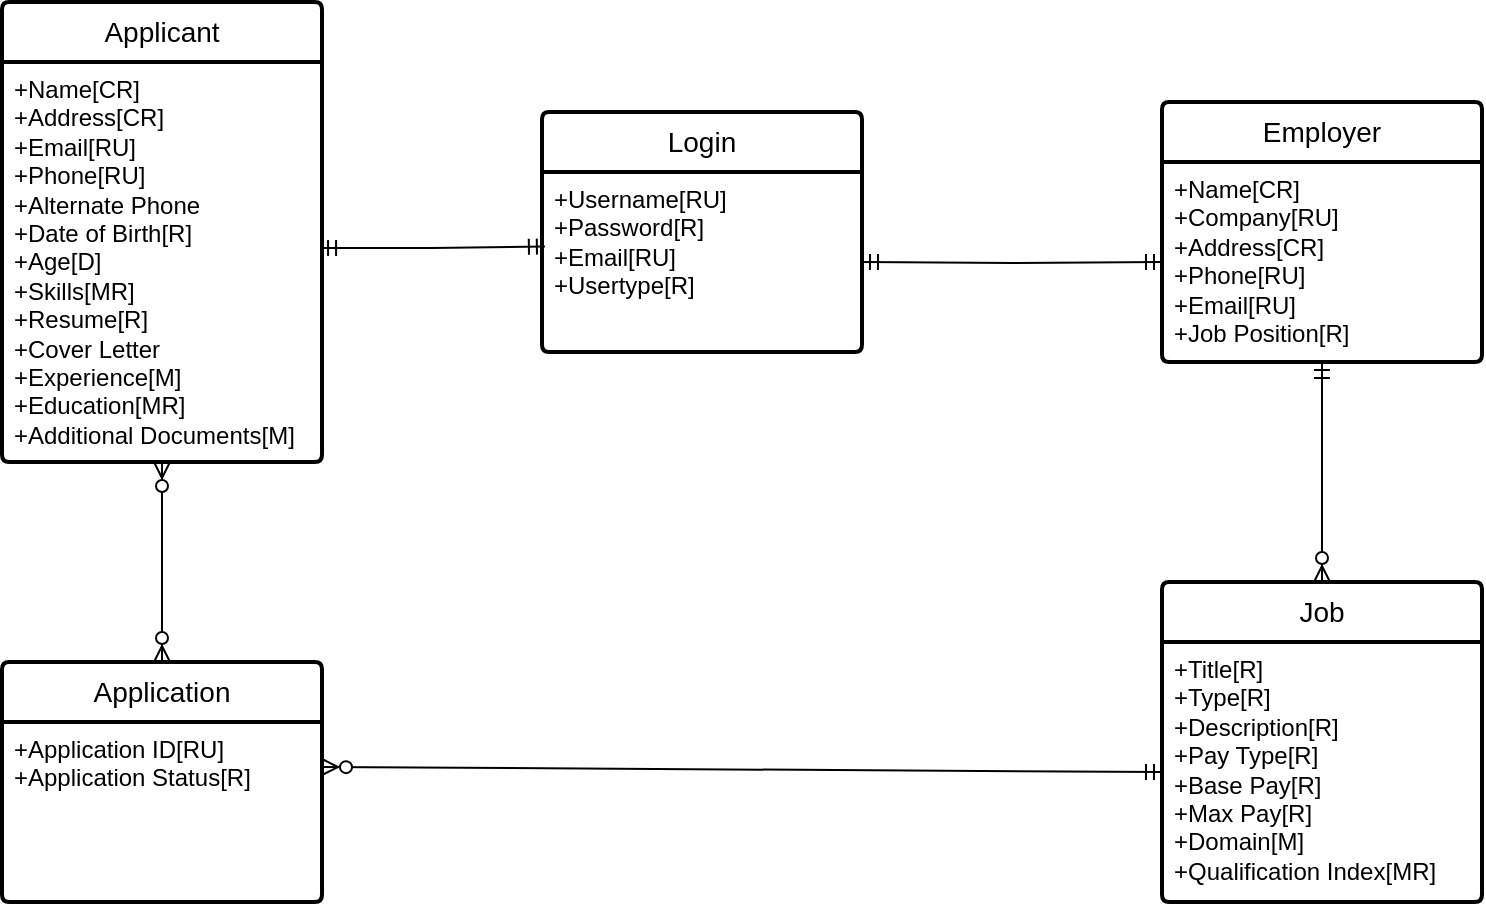 <mxfile version="22.1.1" type="google">
  <diagram name="Page-1" id="JoltUiS21WK3dMgvoLtg">
    <mxGraphModel grid="1" page="1" gridSize="10" guides="1" tooltips="1" connect="1" arrows="1" fold="1" pageScale="1" pageWidth="850" pageHeight="1100" math="0" shadow="0">
      <root>
        <mxCell id="0" />
        <mxCell id="1" parent="0" />
        <mxCell id="ib1pCrT7KnqvpPaQTleM-1" value="Login" style="swimlane;childLayout=stackLayout;horizontal=1;startSize=30;horizontalStack=0;rounded=1;fontSize=14;fontStyle=0;strokeWidth=2;resizeParent=0;resizeLast=1;shadow=0;dashed=0;align=center;arcSize=4;whiteSpace=wrap;html=1;" vertex="1" parent="1">
          <mxGeometry x="320" y="95" width="160" height="120" as="geometry" />
        </mxCell>
        <mxCell id="ib1pCrT7KnqvpPaQTleM-2" value="+Username[RU]&lt;br&gt;+Password[R]&lt;br&gt;+Email[RU]&lt;br&gt;+Usertype[R]" style="align=left;strokeColor=none;fillColor=none;spacingLeft=4;fontSize=12;verticalAlign=top;resizable=0;rotatable=0;part=1;html=1;" vertex="1" parent="ib1pCrT7KnqvpPaQTleM-1">
          <mxGeometry y="30" width="160" height="90" as="geometry" />
        </mxCell>
        <mxCell id="ib1pCrT7KnqvpPaQTleM-4" value="Applicant" style="swimlane;childLayout=stackLayout;horizontal=1;startSize=30;horizontalStack=0;rounded=1;fontSize=14;fontStyle=0;strokeWidth=2;resizeParent=0;resizeLast=1;shadow=0;dashed=0;align=center;arcSize=4;whiteSpace=wrap;html=1;" vertex="1" parent="1">
          <mxGeometry x="50" y="40" width="160" height="230" as="geometry" />
        </mxCell>
        <mxCell id="ib1pCrT7KnqvpPaQTleM-5" value="+Name[CR]&lt;br&gt;+Address[CR]&lt;br&gt;+Email[RU]&lt;br&gt;+Phone[RU]&lt;br&gt;+Alternate Phone&lt;br&gt;+Date of Birth[R]&lt;br&gt;+Age[D]&lt;br&gt;+Skills[MR]&lt;br&gt;+Resume[R]&lt;br&gt;+Cover Letter&lt;br&gt;+Experience[M]&lt;br&gt;+Education[MR]&lt;br&gt;+Additional Documents[M]" style="align=left;strokeColor=none;fillColor=none;spacingLeft=4;fontSize=12;verticalAlign=top;resizable=0;rotatable=0;part=1;html=1;" vertex="1" parent="ib1pCrT7KnqvpPaQTleM-4">
          <mxGeometry y="30" width="160" height="200" as="geometry" />
        </mxCell>
        <mxCell id="ib1pCrT7KnqvpPaQTleM-6" value="Application" style="swimlane;childLayout=stackLayout;horizontal=1;startSize=30;horizontalStack=0;rounded=1;fontSize=14;fontStyle=0;strokeWidth=2;resizeParent=0;resizeLast=1;shadow=0;dashed=0;align=center;arcSize=4;whiteSpace=wrap;html=1;" vertex="1" parent="1">
          <mxGeometry x="50" y="370" width="160" height="120" as="geometry" />
        </mxCell>
        <mxCell id="ib1pCrT7KnqvpPaQTleM-7" value="+Application ID[RU]&lt;br&gt;+Application Status[R]" style="align=left;strokeColor=none;fillColor=none;spacingLeft=4;fontSize=12;verticalAlign=top;resizable=0;rotatable=0;part=1;html=1;" vertex="1" parent="ib1pCrT7KnqvpPaQTleM-6">
          <mxGeometry y="30" width="160" height="90" as="geometry" />
        </mxCell>
        <mxCell id="ib1pCrT7KnqvpPaQTleM-8" value="Job" style="swimlane;childLayout=stackLayout;horizontal=1;startSize=30;horizontalStack=0;rounded=1;fontSize=14;fontStyle=0;strokeWidth=2;resizeParent=0;resizeLast=1;shadow=0;dashed=0;align=center;arcSize=4;whiteSpace=wrap;html=1;" vertex="1" parent="1">
          <mxGeometry x="630" y="330" width="160" height="160" as="geometry" />
        </mxCell>
        <mxCell id="ib1pCrT7KnqvpPaQTleM-9" value="+Title[R]&lt;br&gt;+Type[R]&lt;br&gt;+Description[R]&lt;br&gt;+Pay Type[R]&lt;br&gt;+Base Pay[R]&lt;br&gt;+Max Pay[R]&lt;br&gt;+Domain[M]&lt;br&gt;+Qualification Index[MR]" style="align=left;strokeColor=none;fillColor=none;spacingLeft=4;fontSize=12;verticalAlign=top;resizable=0;rotatable=0;part=1;html=1;" vertex="1" parent="ib1pCrT7KnqvpPaQTleM-8">
          <mxGeometry y="30" width="160" height="130" as="geometry" />
        </mxCell>
        <mxCell id="ib1pCrT7KnqvpPaQTleM-10" value="Employer" style="swimlane;childLayout=stackLayout;horizontal=1;startSize=30;horizontalStack=0;rounded=1;fontSize=14;fontStyle=0;strokeWidth=2;resizeParent=0;resizeLast=1;shadow=0;dashed=0;align=center;arcSize=4;whiteSpace=wrap;html=1;" vertex="1" parent="1">
          <mxGeometry x="630" y="90" width="160" height="130" as="geometry" />
        </mxCell>
        <mxCell id="ib1pCrT7KnqvpPaQTleM-11" value="+Name[CR]&lt;br&gt;+Company[RU]&lt;br&gt;+Address[CR]&lt;br&gt;+Phone[RU]&lt;br&gt;+Email[RU]&lt;br&gt;+Job Position[R]" style="align=left;strokeColor=none;fillColor=none;spacingLeft=4;fontSize=12;verticalAlign=top;resizable=0;rotatable=0;part=1;html=1;" vertex="1" parent="ib1pCrT7KnqvpPaQTleM-10">
          <mxGeometry y="30" width="160" height="100" as="geometry" />
        </mxCell>
        <mxCell id="ib1pCrT7KnqvpPaQTleM-16" value="" style="edgeStyle=orthogonalEdgeStyle;fontSize=12;html=1;endArrow=ERmandOne;startArrow=ERmandOne;rounded=0;exitX=0.994;exitY=0.465;exitDx=0;exitDy=0;exitPerimeter=0;entryX=0.009;entryY=0.414;entryDx=0;entryDy=0;entryPerimeter=0;strokeWidth=1;" edge="1" parent="1" source="ib1pCrT7KnqvpPaQTleM-5" target="ib1pCrT7KnqvpPaQTleM-2">
          <mxGeometry width="100" height="100" relative="1" as="geometry">
            <mxPoint x="370" y="350" as="sourcePoint" />
            <mxPoint x="380" y="160" as="targetPoint" />
          </mxGeometry>
        </mxCell>
        <mxCell id="ib1pCrT7KnqvpPaQTleM-18" value="" style="edgeStyle=orthogonalEdgeStyle;fontSize=12;html=1;endArrow=ERmandOne;startArrow=ERmandOne;rounded=0;entryX=0;entryY=0.5;entryDx=0;entryDy=0;strokeWidth=1;" edge="1" parent="1" target="ib1pCrT7KnqvpPaQTleM-11">
          <mxGeometry width="100" height="100" relative="1" as="geometry">
            <mxPoint x="480" y="170" as="sourcePoint" />
            <mxPoint x="331" y="172" as="targetPoint" />
          </mxGeometry>
        </mxCell>
        <mxCell id="ib1pCrT7KnqvpPaQTleM-19" value="" style="fontSize=12;html=1;endArrow=ERzeroToMany;startArrow=ERmandOne;rounded=0;entryX=0.5;entryY=0;entryDx=0;entryDy=0;exitX=0.5;exitY=1;exitDx=0;exitDy=0;" edge="1" parent="1" source="ib1pCrT7KnqvpPaQTleM-11" target="ib1pCrT7KnqvpPaQTleM-8">
          <mxGeometry width="100" height="100" relative="1" as="geometry">
            <mxPoint x="370" y="350" as="sourcePoint" />
            <mxPoint x="470" y="250" as="targetPoint" />
          </mxGeometry>
        </mxCell>
        <mxCell id="ib1pCrT7KnqvpPaQTleM-20" value="" style="fontSize=12;html=1;endArrow=ERzeroToMany;endFill=1;startArrow=ERzeroToMany;rounded=0;entryX=0.5;entryY=1;entryDx=0;entryDy=0;exitX=0.5;exitY=0;exitDx=0;exitDy=0;" edge="1" parent="1" source="ib1pCrT7KnqvpPaQTleM-6" target="ib1pCrT7KnqvpPaQTleM-5">
          <mxGeometry width="100" height="100" relative="1" as="geometry">
            <mxPoint x="370" y="350" as="sourcePoint" />
            <mxPoint x="470" y="250" as="targetPoint" />
          </mxGeometry>
        </mxCell>
        <mxCell id="ib1pCrT7KnqvpPaQTleM-21" value="" style="fontSize=12;html=1;endArrow=ERzeroToMany;startArrow=ERmandOne;rounded=0;entryX=1;entryY=0.25;entryDx=0;entryDy=0;exitX=0;exitY=0.5;exitDx=0;exitDy=0;" edge="1" parent="1" source="ib1pCrT7KnqvpPaQTleM-9" target="ib1pCrT7KnqvpPaQTleM-7">
          <mxGeometry width="100" height="100" relative="1" as="geometry">
            <mxPoint x="310" y="330" as="sourcePoint" />
            <mxPoint x="310" y="440" as="targetPoint" />
          </mxGeometry>
        </mxCell>
      </root>
    </mxGraphModel>
  </diagram>
</mxfile>
